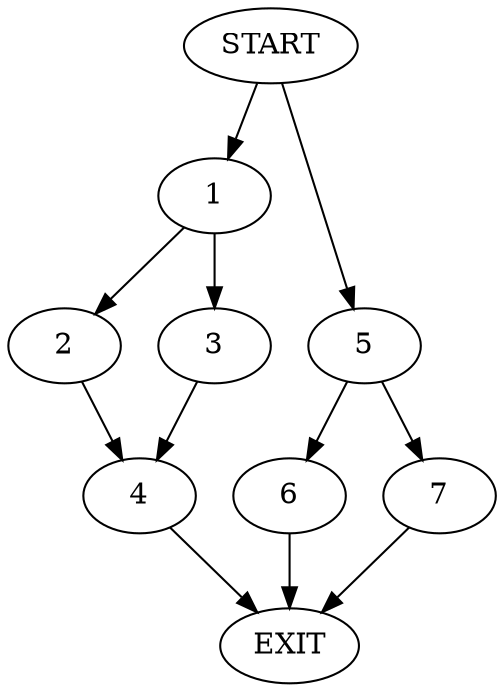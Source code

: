 digraph {
0 [label="START"]
8 [label="EXIT"]
0 -> 1
1 -> 2
1 -> 3
2 -> 4
3 -> 4
4 -> 8
0 -> 5
5 -> 6
5 -> 7
7 -> 8
6 -> 8
}
